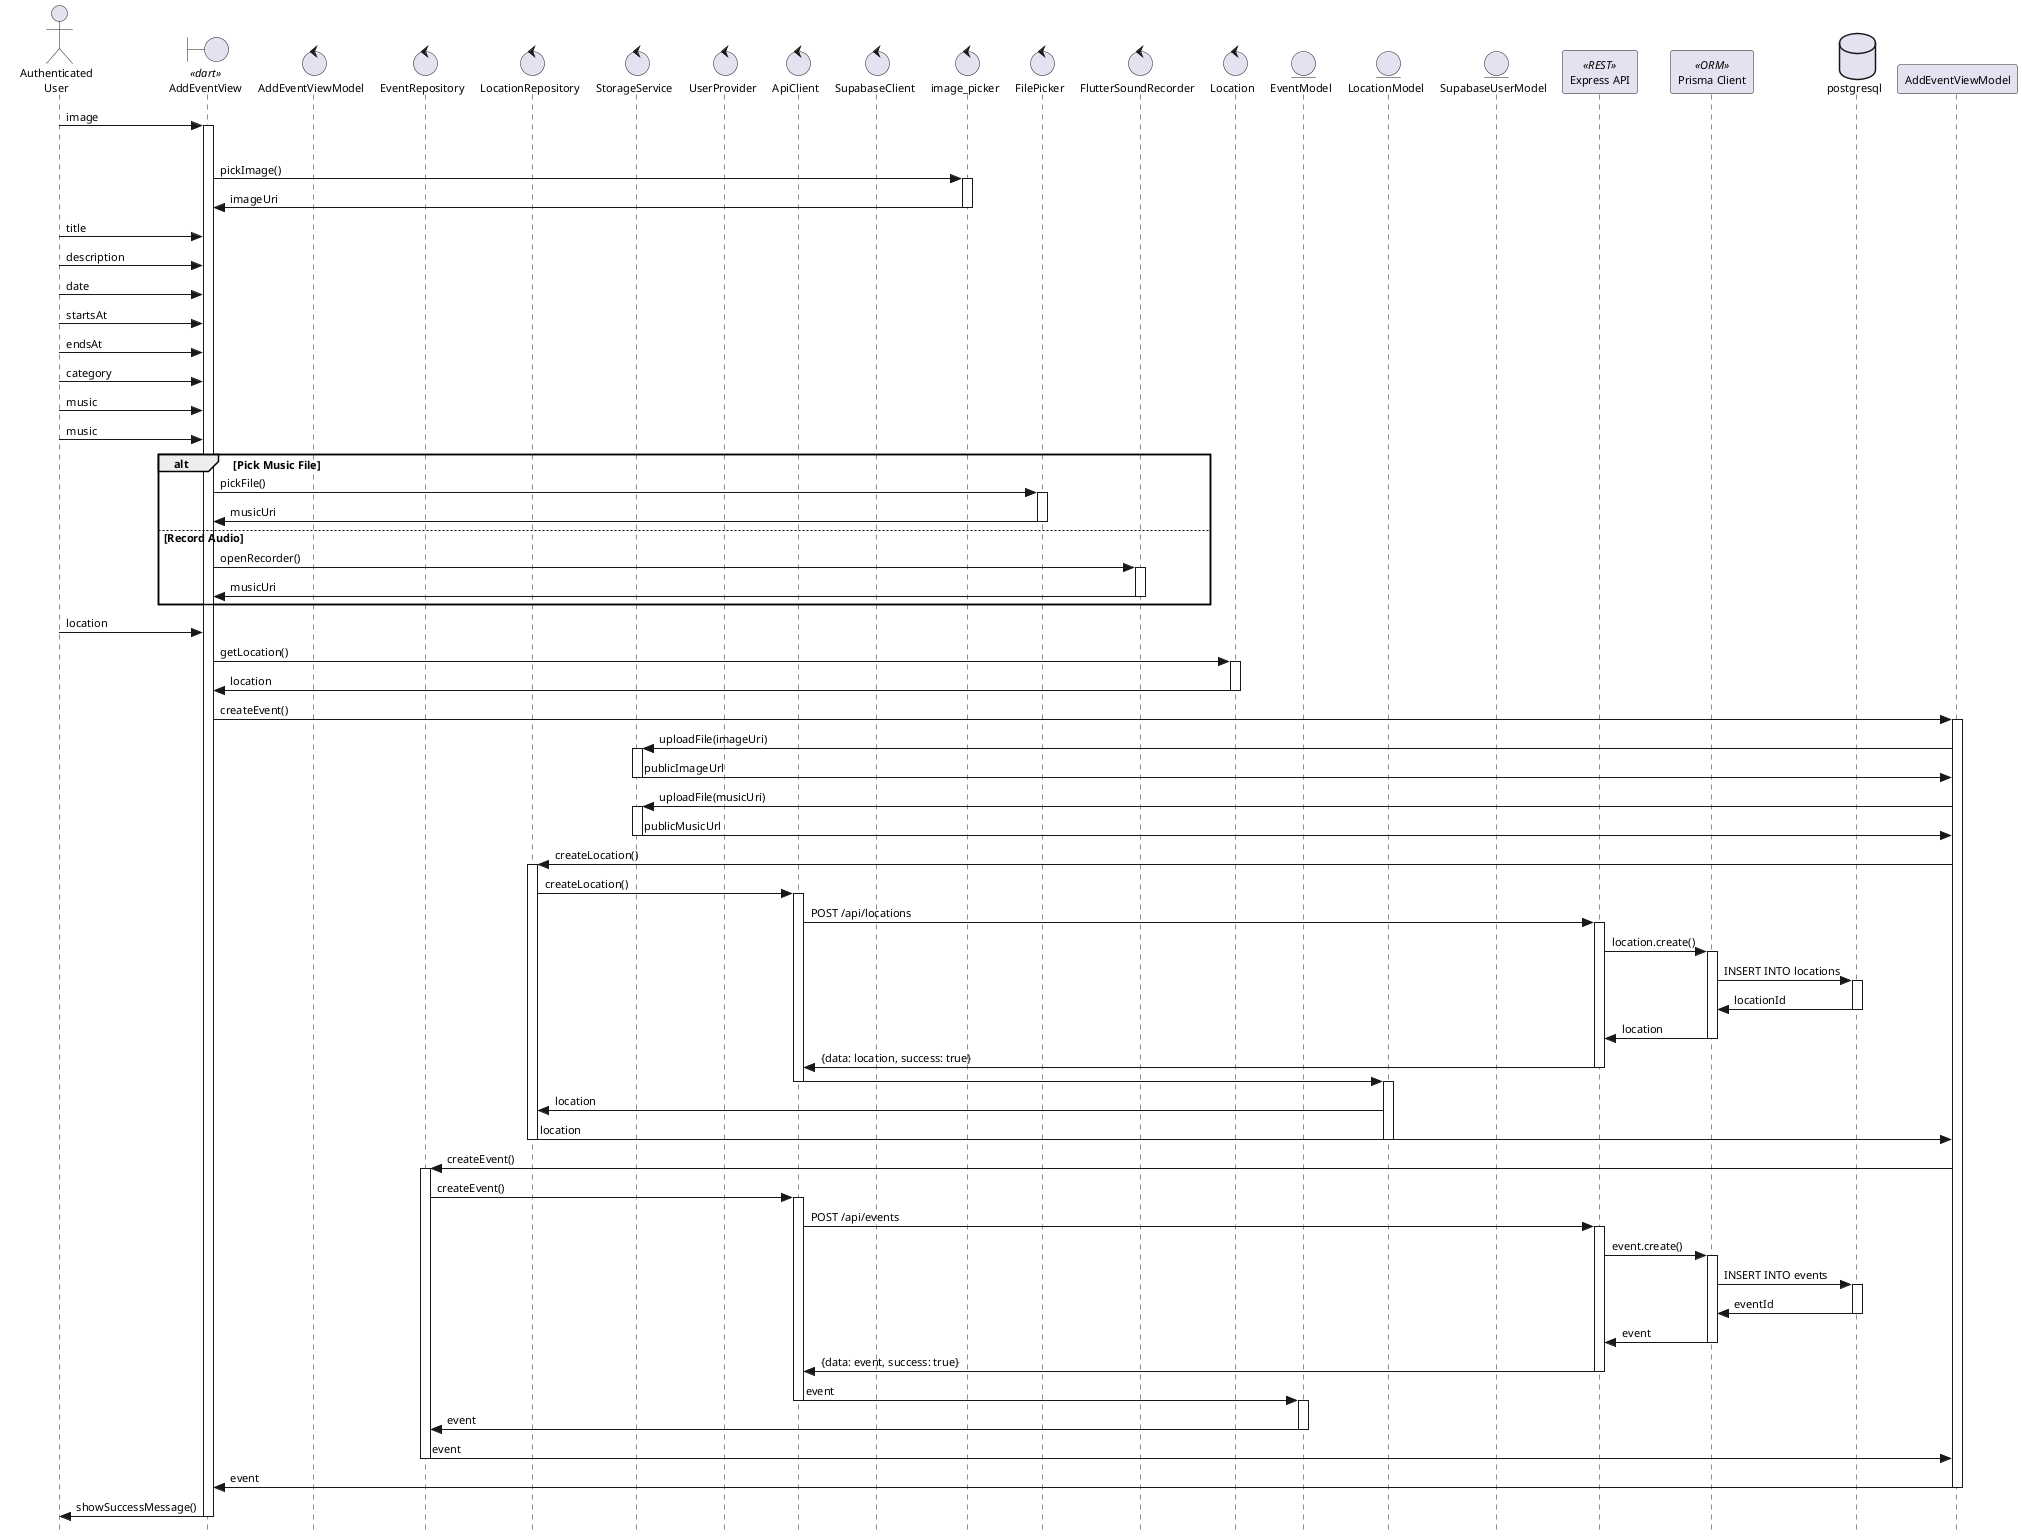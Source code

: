 @startuml
skinparam style strictuml
skinparam defaultFontSize 11
skinparam stereotypePosition top

actor "Authenticated\nUser" as AuthenticatedUser

boundary "AddEventView" as AddEventView << dart >>

control "AddEventViewModel" as AddEventController

control "EventRepository" as EventRepository
control "LocationRepository" as LocationRepository
control "StorageService" as StorageService
control "UserProvider" as UserProvider
control "ApiClient" as ApiClient
control "SupabaseClient" as SupabaseClient

control "image_picker" as imagePicker
control "FilePicker" as FilePicker
control "FlutterSoundRecorder" as FlutterSoundRecorder
control "Location" as Location

entity "EventModel" as EventModel
entity "LocationModel" as LocationModel
entity "SupabaseUserModel" as SupabaseUserModel

participant "Express API" as API << REST >>
participant "Prisma Client" as prisma << ORM >>
database postgresql


AuthenticatedUser -> AddEventView : image

alt Pick Image
activate AddEventView
AddEventView -> imagePicker : pickImage()
activate imagePicker
imagePicker -> AddEventView : imageUri
deactivate imagePicker

AuthenticatedUser -> AddEventView : title
AuthenticatedUser -> AddEventView : description
AuthenticatedUser -> AddEventView : date
AuthenticatedUser -> AddEventView : startsAt
AuthenticatedUser -> AddEventView : endsAt
AuthenticatedUser -> AddEventView : category
AuthenticatedUser -> AddEventView : music


AuthenticatedUser -> AddEventView : music
alt Pick Music File
    AddEventView -> FilePicker : pickFile()
    activate FilePicker
    FilePicker -> AddEventView : musicUri
    deactivate FilePicker
else Record Audio
    AddEventView -> FlutterSoundRecorder : openRecorder()
    activate FlutterSoundRecorder
    FlutterSoundRecorder -> AddEventView : musicUri
    deactivate FlutterSoundRecorder
end

AuthenticatedUser -> AddEventView : location
AddEventView -> Location : getLocation()
activate Location
Location -> AddEventView : location
deactivate Location

AddEventView -> AddEventViewModel : createEvent()
activate AddEventViewModel
AddEventViewModel -> StorageService : uploadFile(imageUri)
activate StorageService
StorageService -> AddEventViewModel : publicImageUrl
deactivate StorageService

AddEventViewModel -> StorageService : uploadFile(musicUri)
activate StorageService
StorageService -> AddEventViewModel : publicMusicUrl
deactivate StorageService

AddEventViewModel -> LocationRepository : createLocation()
activate LocationRepository
LocationRepository -> ApiClient : createLocation()

activate ApiClient

ApiClient -> API : POST /api/locations
activate API
API -> prisma : location.create()
activate prisma
prisma -> postgresql : INSERT INTO locations
activate postgresql
postgresql -> prisma : locationId
deactivate postgresql
prisma -> API : location
deactivate prisma
API -> ApiClient : {data: location, success: true}
deactivate API
ApiClient -> LocationModel
deactivate ApiClient
activate LocationModel

LocationModel -> LocationRepository : location
LocationRepository -> AddEventViewModel : location
deactivate LocationModel
deactivate LocationRepository

AddEventViewModel -> EventRepository : createEvent()
activate EventRepository
EventRepository -> ApiClient : createEvent()
activate ApiClient
ApiClient -> API : POST /api/events
activate API
API -> prisma : event.create()
activate prisma
prisma -> postgresql : INSERT INTO events
activate postgresql
postgresql -> prisma : eventId
deactivate postgresql
prisma -> API : event
deactivate prisma
API -> ApiClient : {data: event, success: true}
deactivate API
ApiClient -> EventModel : event
deactivate ApiClient
activate EventModel
EventModel -> EventRepository : event
deactivate EventModel
EventRepository -> AddEventViewModel : event
deactivate EventRepository

AddEventViewModel -> AddEventView : event
deactivate AddEventViewModel
AddEventView -> AuthenticatedUser : showSuccessMessage()
deactivate AddEventView











@enduml







